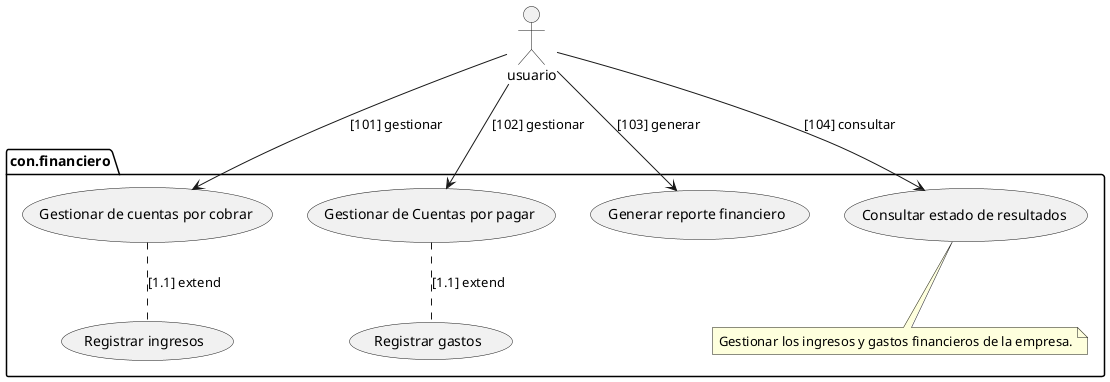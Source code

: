 @startuml
actor "usuario" as cli
package "con.financiero" {
note "Gestionar los ingresos y gastos financieros de la empresa." as N3
    usecase "Gestionar de cuentas por cobrar" as porCobrar
    usecase "Gestionar de Cuentas por pagar" as porPagar
    usecase "Registrar ingresos" as ingresos
    usecase "Registrar gastos" as gastos
    usecase "Generar reporte financiero" as reportF
    usecase "Consultar estado de resultados" as estResultados

    estResultados ..N3
    porCobrar .. ingresos : [1.1] extend
    porPagar .. gastos : [1.1] extend
}
cli --> porCobrar : [101] gestionar
cli --> porPagar : [102] gestionar
cli --> reportF : [103] generar
cli --> estResultados : [104] consultar
@enduml
